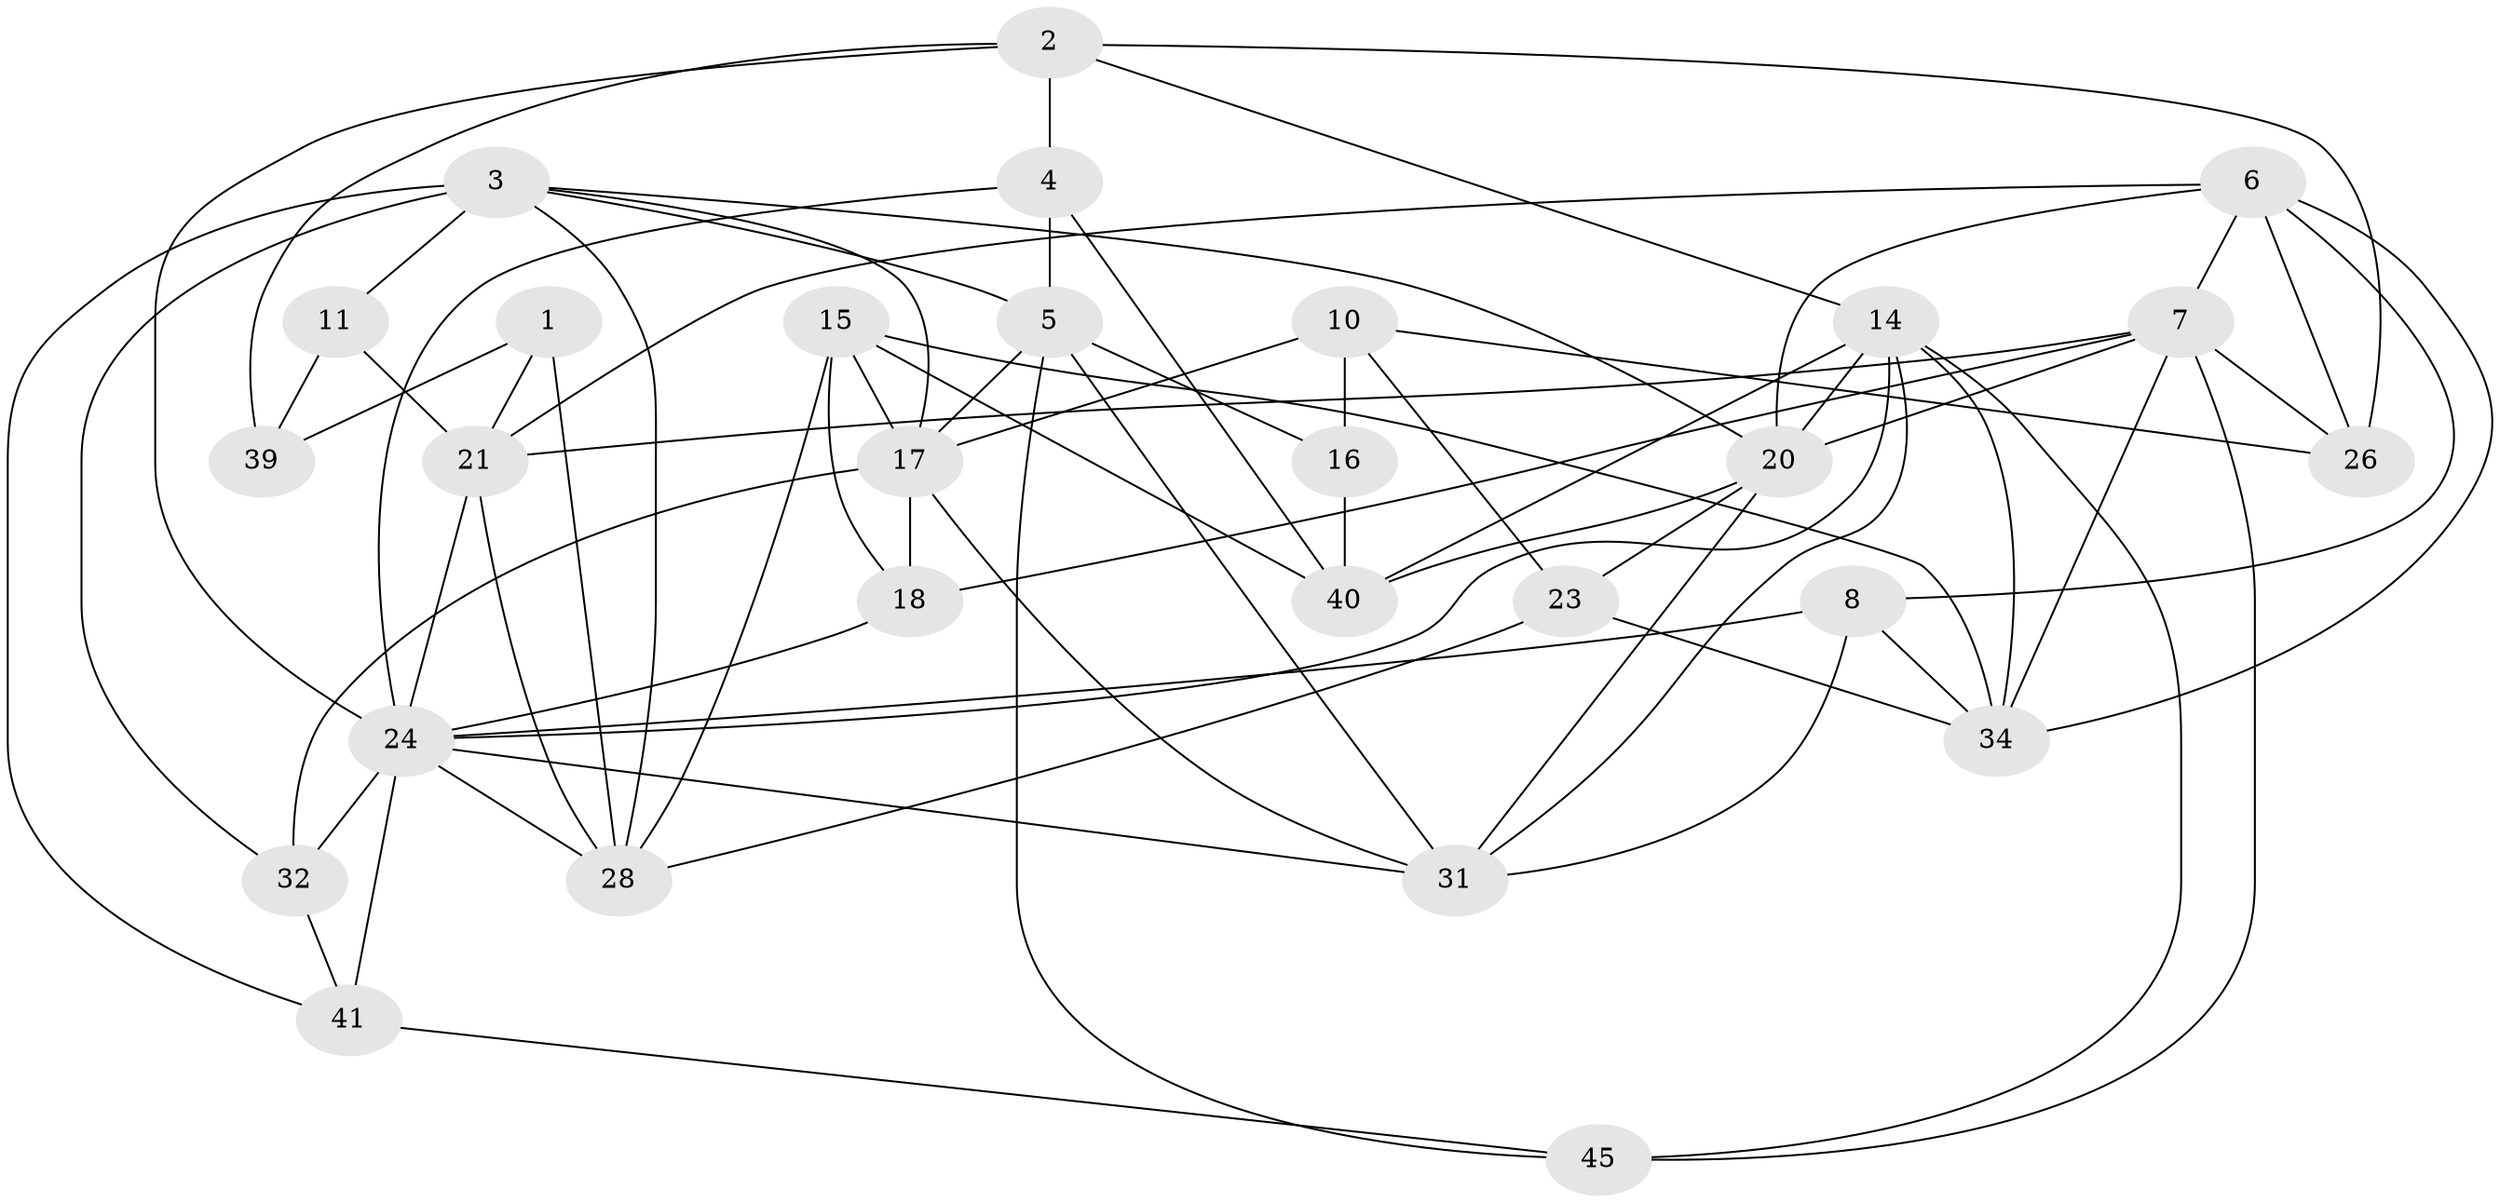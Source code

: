 // original degree distribution, {2: 0.0784313725490196, 4: 0.39215686274509803, 5: 0.19607843137254902, 3: 0.2549019607843137, 6: 0.0392156862745098, 7: 0.0196078431372549, 8: 0.0196078431372549}
// Generated by graph-tools (version 1.1) at 2025/41/03/06/25 10:41:58]
// undirected, 28 vertices, 72 edges
graph export_dot {
graph [start="1"]
  node [color=gray90,style=filled];
  1 [super="+51"];
  2 [super="+12"];
  3 [super="+13"];
  4 [super="+46"];
  5 [super="+47"];
  6 [super="+25"];
  7 [super="+9"];
  8 [super="+48"];
  10 [super="+44"];
  11 [super="+27"];
  14 [super="+33"];
  15 [super="+37"];
  16 [super="+49"];
  17 [super="+22"];
  18 [super="+19"];
  20 [super="+43"];
  21 [super="+29"];
  23 [super="+50"];
  24 [super="+42"];
  26;
  28 [super="+30"];
  31 [super="+35"];
  32 [super="+38"];
  34 [super="+36"];
  39;
  40;
  41;
  45;
  1 -- 39;
  1 -- 28;
  1 -- 21;
  2 -- 26;
  2 -- 39;
  2 -- 14;
  2 -- 24;
  2 -- 4;
  3 -- 41;
  3 -- 5;
  3 -- 17;
  3 -- 11 [weight=2];
  3 -- 28;
  3 -- 20;
  3 -- 32;
  4 -- 24;
  4 -- 40;
  4 -- 5;
  5 -- 31;
  5 -- 17;
  5 -- 45;
  5 -- 16;
  6 -- 21;
  6 -- 26;
  6 -- 34;
  6 -- 20;
  6 -- 7;
  6 -- 8;
  7 -- 26;
  7 -- 34;
  7 -- 18;
  7 -- 45;
  7 -- 21;
  7 -- 20;
  8 -- 24;
  8 -- 34;
  8 -- 31;
  10 -- 16 [weight=2];
  10 -- 26;
  10 -- 17;
  10 -- 23;
  11 -- 39;
  11 -- 21;
  14 -- 34;
  14 -- 45;
  14 -- 40;
  14 -- 31;
  14 -- 20;
  14 -- 24;
  15 -- 17;
  15 -- 18;
  15 -- 40;
  15 -- 34;
  15 -- 28;
  16 -- 40;
  17 -- 32 [weight=2];
  17 -- 31;
  17 -- 18;
  18 -- 24;
  20 -- 23;
  20 -- 40;
  20 -- 31;
  21 -- 28;
  21 -- 24;
  23 -- 34;
  23 -- 28;
  24 -- 32;
  24 -- 41;
  24 -- 28;
  24 -- 31;
  32 -- 41;
  41 -- 45;
}
